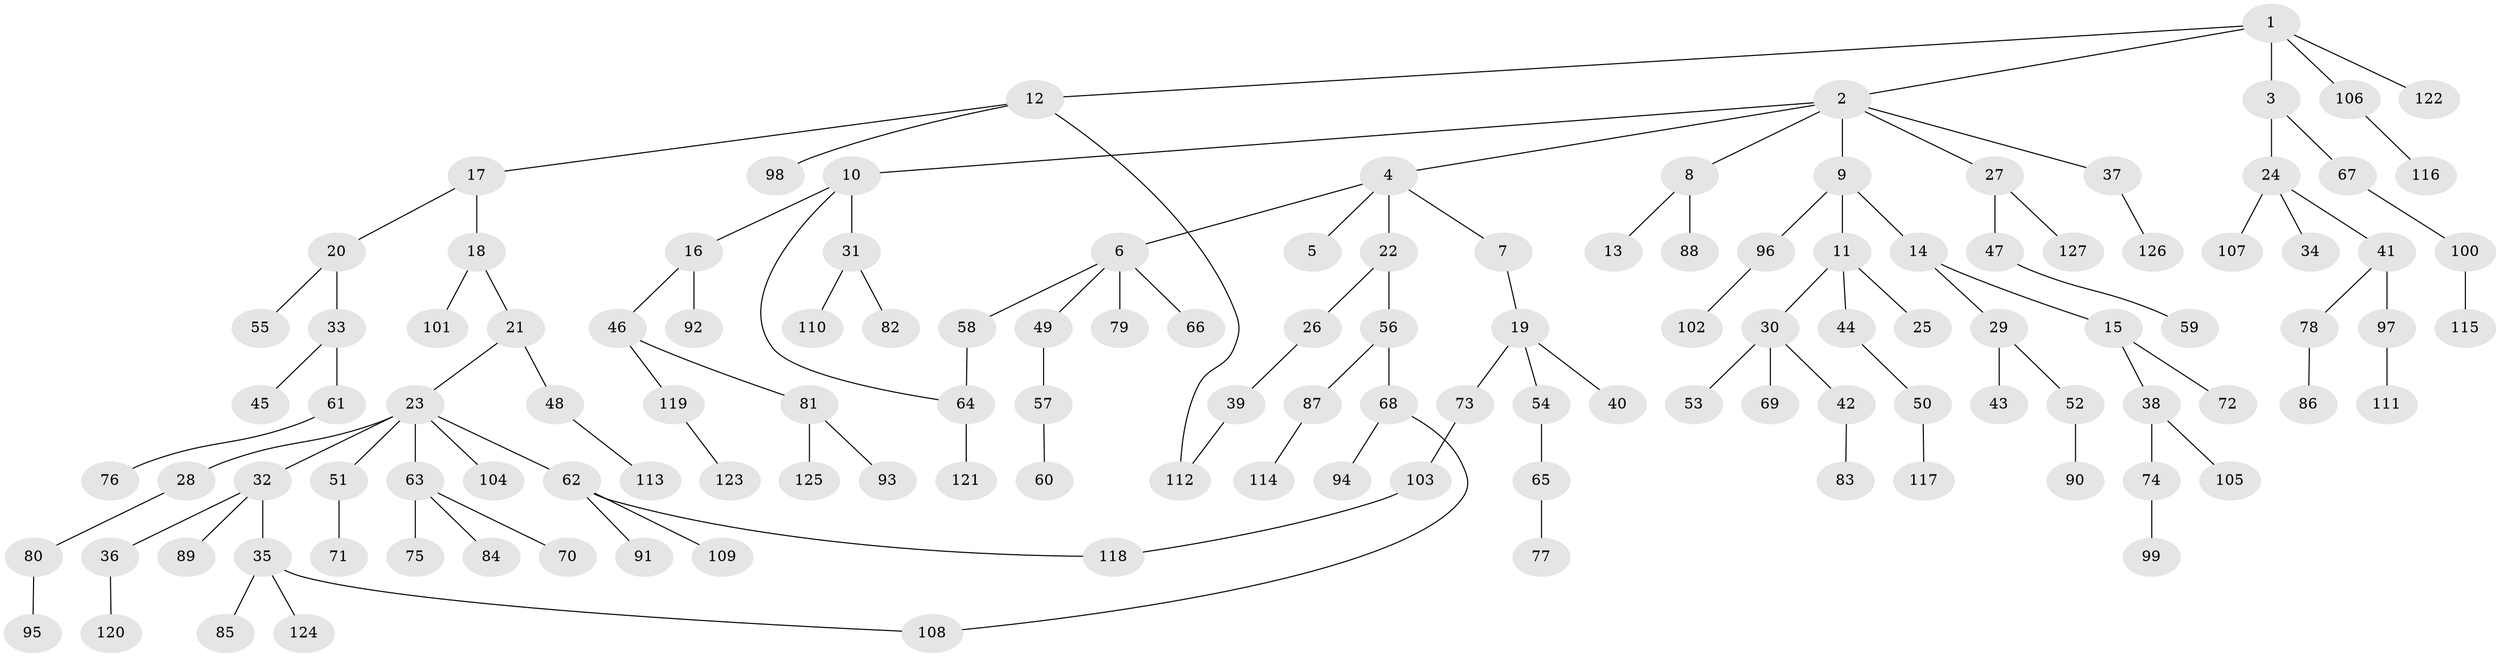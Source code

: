 // coarse degree distribution, {7: 0.011235955056179775, 4: 0.0449438202247191, 5: 0.011235955056179775, 2: 0.33707865168539325, 3: 0.21348314606741572, 1: 0.3707865168539326, 6: 0.011235955056179775}
// Generated by graph-tools (version 1.1) at 2025/36/03/04/25 23:36:09]
// undirected, 127 vertices, 130 edges
graph export_dot {
  node [color=gray90,style=filled];
  1;
  2;
  3;
  4;
  5;
  6;
  7;
  8;
  9;
  10;
  11;
  12;
  13;
  14;
  15;
  16;
  17;
  18;
  19;
  20;
  21;
  22;
  23;
  24;
  25;
  26;
  27;
  28;
  29;
  30;
  31;
  32;
  33;
  34;
  35;
  36;
  37;
  38;
  39;
  40;
  41;
  42;
  43;
  44;
  45;
  46;
  47;
  48;
  49;
  50;
  51;
  52;
  53;
  54;
  55;
  56;
  57;
  58;
  59;
  60;
  61;
  62;
  63;
  64;
  65;
  66;
  67;
  68;
  69;
  70;
  71;
  72;
  73;
  74;
  75;
  76;
  77;
  78;
  79;
  80;
  81;
  82;
  83;
  84;
  85;
  86;
  87;
  88;
  89;
  90;
  91;
  92;
  93;
  94;
  95;
  96;
  97;
  98;
  99;
  100;
  101;
  102;
  103;
  104;
  105;
  106;
  107;
  108;
  109;
  110;
  111;
  112;
  113;
  114;
  115;
  116;
  117;
  118;
  119;
  120;
  121;
  122;
  123;
  124;
  125;
  126;
  127;
  1 -- 2;
  1 -- 3;
  1 -- 12;
  1 -- 106;
  1 -- 122;
  2 -- 4;
  2 -- 8;
  2 -- 9;
  2 -- 10;
  2 -- 27;
  2 -- 37;
  3 -- 24;
  3 -- 67;
  4 -- 5;
  4 -- 6;
  4 -- 7;
  4 -- 22;
  6 -- 49;
  6 -- 58;
  6 -- 66;
  6 -- 79;
  7 -- 19;
  8 -- 13;
  8 -- 88;
  9 -- 11;
  9 -- 14;
  9 -- 96;
  10 -- 16;
  10 -- 31;
  10 -- 64;
  11 -- 25;
  11 -- 30;
  11 -- 44;
  12 -- 17;
  12 -- 98;
  12 -- 112;
  14 -- 15;
  14 -- 29;
  15 -- 38;
  15 -- 72;
  16 -- 46;
  16 -- 92;
  17 -- 18;
  17 -- 20;
  18 -- 21;
  18 -- 101;
  19 -- 40;
  19 -- 54;
  19 -- 73;
  20 -- 33;
  20 -- 55;
  21 -- 23;
  21 -- 48;
  22 -- 26;
  22 -- 56;
  23 -- 28;
  23 -- 32;
  23 -- 51;
  23 -- 62;
  23 -- 63;
  23 -- 104;
  24 -- 34;
  24 -- 41;
  24 -- 107;
  26 -- 39;
  27 -- 47;
  27 -- 127;
  28 -- 80;
  29 -- 43;
  29 -- 52;
  30 -- 42;
  30 -- 53;
  30 -- 69;
  31 -- 82;
  31 -- 110;
  32 -- 35;
  32 -- 36;
  32 -- 89;
  33 -- 45;
  33 -- 61;
  35 -- 85;
  35 -- 124;
  35 -- 108;
  36 -- 120;
  37 -- 126;
  38 -- 74;
  38 -- 105;
  39 -- 112;
  41 -- 78;
  41 -- 97;
  42 -- 83;
  44 -- 50;
  46 -- 81;
  46 -- 119;
  47 -- 59;
  48 -- 113;
  49 -- 57;
  50 -- 117;
  51 -- 71;
  52 -- 90;
  54 -- 65;
  56 -- 68;
  56 -- 87;
  57 -- 60;
  58 -- 64;
  61 -- 76;
  62 -- 91;
  62 -- 109;
  62 -- 118;
  63 -- 70;
  63 -- 75;
  63 -- 84;
  64 -- 121;
  65 -- 77;
  67 -- 100;
  68 -- 94;
  68 -- 108;
  73 -- 103;
  74 -- 99;
  78 -- 86;
  80 -- 95;
  81 -- 93;
  81 -- 125;
  87 -- 114;
  96 -- 102;
  97 -- 111;
  100 -- 115;
  103 -- 118;
  106 -- 116;
  119 -- 123;
}
